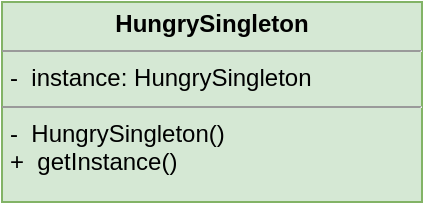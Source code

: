 <mxfile version="14.0.1" type="github">
  <diagram id="_vNCb8dX_JxaLupZMgZ2" name="Page-1">
    <mxGraphModel dx="1550" dy="836" grid="1" gridSize="10" guides="1" tooltips="1" connect="1" arrows="1" fold="1" page="1" pageScale="1" pageWidth="827" pageHeight="1169" math="0" shadow="0">
      <root>
        <mxCell id="0" />
        <mxCell id="1" parent="0" />
        <mxCell id="SKjMpkoqjEnnahKLHMjO-1" value="&lt;p style=&quot;text-align: center ; margin: 4px 0px 0px&quot;&gt;&lt;b&gt;HungrySingleton&lt;/b&gt;&lt;br&gt;&lt;/p&gt;&lt;hr size=&quot;1&quot;&gt;&lt;p style=&quot;margin: 0px ; margin-left: 4px&quot;&gt;-&amp;nbsp; instance: HungrySingleton&lt;/p&gt;&lt;hr size=&quot;1&quot;&gt;&lt;p style=&quot;margin: 0px ; margin-left: 4px&quot;&gt;-&amp;nbsp; HungrySingleton()&lt;/p&gt;&lt;p style=&quot;margin: 0px ; margin-left: 4px&quot;&gt;&lt;span&gt;+&amp;nbsp; getInstance()&lt;/span&gt;&lt;/p&gt;" style="verticalAlign=top;align=left;overflow=fill;fontSize=12;fontFamily=Helvetica;html=1;fillColor=#d5e8d4;strokeColor=#82b366;" vertex="1" parent="1">
          <mxGeometry x="250" y="270" width="210" height="100" as="geometry" />
        </mxCell>
      </root>
    </mxGraphModel>
  </diagram>
</mxfile>
